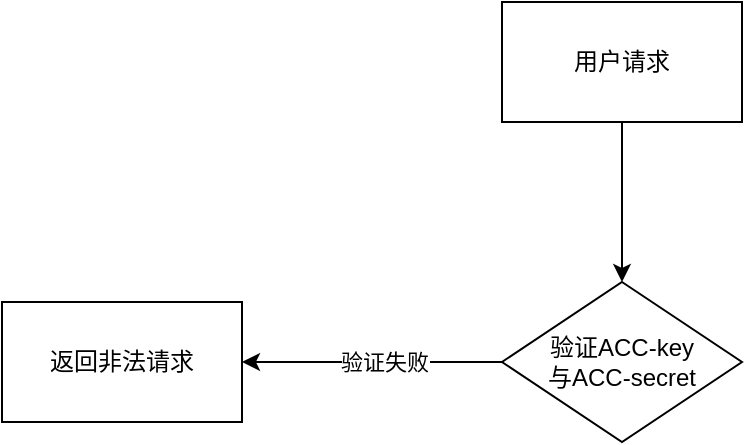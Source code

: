 <mxfile version="24.7.6">
  <diagram name="第 1 页" id="VUD4QZvSzTghjYeVdOyu">
    <mxGraphModel dx="1188" dy="659" grid="1" gridSize="10" guides="1" tooltips="1" connect="1" arrows="1" fold="1" page="1" pageScale="1" pageWidth="1200" pageHeight="1600" math="0" shadow="0">
      <root>
        <mxCell id="0" />
        <mxCell id="1" parent="0" />
        <mxCell id="dvv7KQreNGjJ79uDwrw3-6" style="edgeStyle=orthogonalEdgeStyle;rounded=0;orthogonalLoop=1;jettySize=auto;html=1;exitX=0.5;exitY=1;exitDx=0;exitDy=0;entryX=0.5;entryY=0;entryDx=0;entryDy=0;" edge="1" parent="1" source="dvv7KQreNGjJ79uDwrw3-1" target="dvv7KQreNGjJ79uDwrw3-3">
          <mxGeometry relative="1" as="geometry" />
        </mxCell>
        <mxCell id="dvv7KQreNGjJ79uDwrw3-1" value="用户请求" style="rounded=0;whiteSpace=wrap;html=1;" vertex="1" parent="1">
          <mxGeometry x="540" y="70" width="120" height="60" as="geometry" />
        </mxCell>
        <mxCell id="dvv7KQreNGjJ79uDwrw3-5" style="edgeStyle=orthogonalEdgeStyle;rounded=0;orthogonalLoop=1;jettySize=auto;html=1;exitX=0;exitY=0.5;exitDx=0;exitDy=0;entryX=1;entryY=0.5;entryDx=0;entryDy=0;" edge="1" parent="1" source="dvv7KQreNGjJ79uDwrw3-3" target="dvv7KQreNGjJ79uDwrw3-4">
          <mxGeometry relative="1" as="geometry" />
        </mxCell>
        <mxCell id="dvv7KQreNGjJ79uDwrw3-7" value="验证失败" style="edgeLabel;html=1;align=center;verticalAlign=middle;resizable=0;points=[];" vertex="1" connectable="0" parent="dvv7KQreNGjJ79uDwrw3-5">
          <mxGeometry x="-0.092" y="-2" relative="1" as="geometry">
            <mxPoint y="2" as="offset" />
          </mxGeometry>
        </mxCell>
        <mxCell id="dvv7KQreNGjJ79uDwrw3-3" value="验证ACC-key&lt;div&gt;与ACC-secret&lt;/div&gt;" style="rhombus;whiteSpace=wrap;html=1;" vertex="1" parent="1">
          <mxGeometry x="540" y="210" width="120" height="80" as="geometry" />
        </mxCell>
        <mxCell id="dvv7KQreNGjJ79uDwrw3-4" value="返回非法请求" style="rounded=0;whiteSpace=wrap;html=1;" vertex="1" parent="1">
          <mxGeometry x="290" y="220" width="120" height="60" as="geometry" />
        </mxCell>
      </root>
    </mxGraphModel>
  </diagram>
</mxfile>
